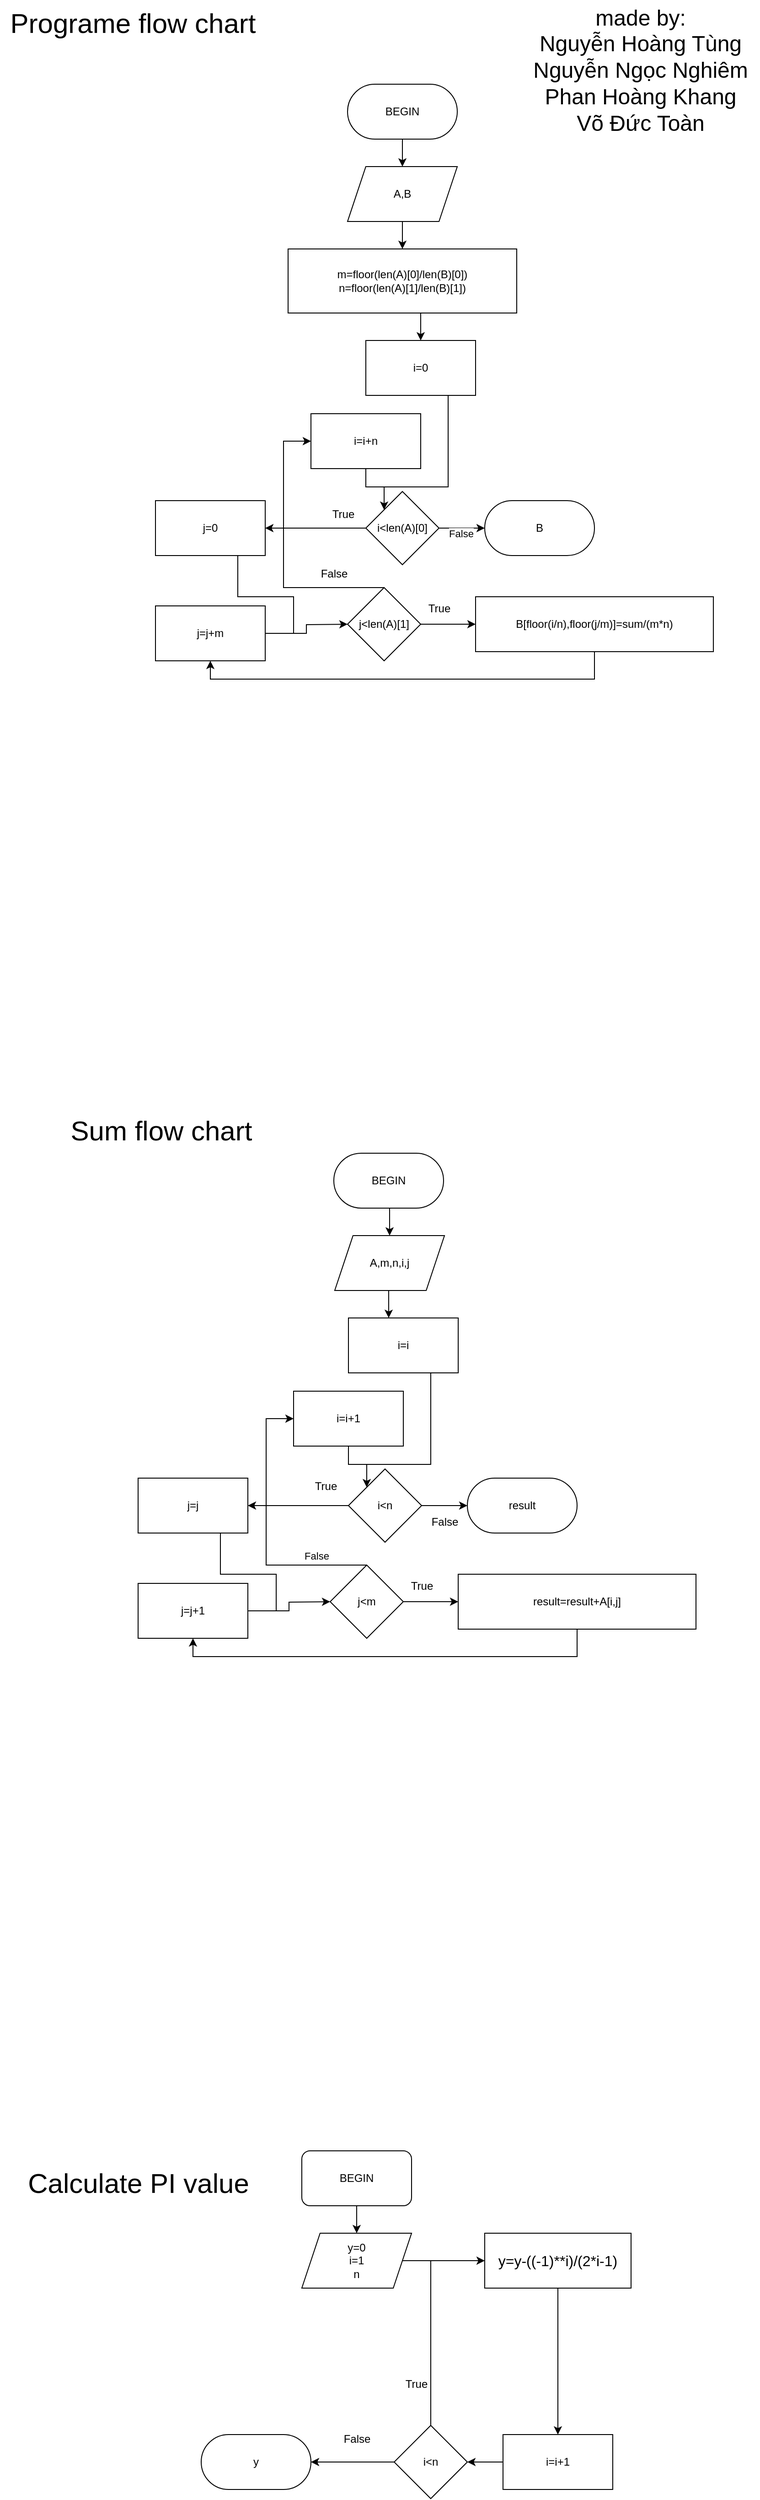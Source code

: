 <mxfile version="21.7.2" type="device">
  <diagram name="Page-1" id="qBQzWD1x75i8hMHINt3S">
    <mxGraphModel dx="838" dy="691" grid="1" gridSize="10" guides="1" tooltips="1" connect="1" arrows="1" fold="1" page="1" pageScale="1" pageWidth="827" pageHeight="1169" math="0" shadow="0">
      <root>
        <mxCell id="0" />
        <mxCell id="1" parent="0" />
        <mxCell id="w_To256RSpcdqDKEANcQ-33" style="edgeStyle=orthogonalEdgeStyle;rounded=0;orthogonalLoop=1;jettySize=auto;html=1;exitX=0.5;exitY=1;exitDx=0;exitDy=0;entryX=0.5;entryY=0;entryDx=0;entryDy=0;" parent="1" source="w_To256RSpcdqDKEANcQ-1" target="w_To256RSpcdqDKEANcQ-2" edge="1">
          <mxGeometry relative="1" as="geometry" />
        </mxCell>
        <mxCell id="w_To256RSpcdqDKEANcQ-1" value="BEGIN" style="rounded=1;whiteSpace=wrap;html=1;arcSize=50;" parent="1" vertex="1">
          <mxGeometry x="380" y="92" width="120" height="60" as="geometry" />
        </mxCell>
        <mxCell id="w_To256RSpcdqDKEANcQ-34" style="edgeStyle=orthogonalEdgeStyle;rounded=0;orthogonalLoop=1;jettySize=auto;html=1;exitX=0.5;exitY=1;exitDx=0;exitDy=0;entryX=0.5;entryY=0;entryDx=0;entryDy=0;" parent="1" source="w_To256RSpcdqDKEANcQ-2" target="w_To256RSpcdqDKEANcQ-3" edge="1">
          <mxGeometry relative="1" as="geometry" />
        </mxCell>
        <mxCell id="w_To256RSpcdqDKEANcQ-2" value="A,B" style="shape=parallelogram;perimeter=parallelogramPerimeter;whiteSpace=wrap;html=1;fixedSize=1;" parent="1" vertex="1">
          <mxGeometry x="380" y="182" width="120" height="60" as="geometry" />
        </mxCell>
        <mxCell id="w_To256RSpcdqDKEANcQ-29" style="edgeStyle=orthogonalEdgeStyle;rounded=0;orthogonalLoop=1;jettySize=auto;html=1;exitX=0.5;exitY=1;exitDx=0;exitDy=0;entryX=0.5;entryY=0;entryDx=0;entryDy=0;" parent="1" source="w_To256RSpcdqDKEANcQ-3" target="w_To256RSpcdqDKEANcQ-4" edge="1">
          <mxGeometry relative="1" as="geometry" />
        </mxCell>
        <mxCell id="w_To256RSpcdqDKEANcQ-3" value="m=floor(len(A)[0]/len(B)[0])&lt;br&gt;n=floor(len(A)[1]/len(B)[1])" style="rounded=0;whiteSpace=wrap;html=1;" parent="1" vertex="1">
          <mxGeometry x="315" y="272" width="250" height="70" as="geometry" />
        </mxCell>
        <mxCell id="w_To256RSpcdqDKEANcQ-4" value="i=0" style="rounded=0;whiteSpace=wrap;html=1;" parent="1" vertex="1">
          <mxGeometry x="400" y="372" width="120" height="60" as="geometry" />
        </mxCell>
        <mxCell id="w_To256RSpcdqDKEANcQ-31" style="edgeStyle=orthogonalEdgeStyle;rounded=0;orthogonalLoop=1;jettySize=auto;html=1;exitX=0.5;exitY=1;exitDx=0;exitDy=0;entryX=0;entryY=0;entryDx=0;entryDy=0;" parent="1" source="w_To256RSpcdqDKEANcQ-5" target="w_To256RSpcdqDKEANcQ-8" edge="1">
          <mxGeometry relative="1" as="geometry">
            <mxPoint x="500" y="532" as="targetPoint" />
          </mxGeometry>
        </mxCell>
        <mxCell id="w_To256RSpcdqDKEANcQ-5" value="i=i+n" style="rounded=0;whiteSpace=wrap;html=1;" parent="1" vertex="1">
          <mxGeometry x="340" y="452" width="120" height="60" as="geometry" />
        </mxCell>
        <mxCell id="w_To256RSpcdqDKEANcQ-20" value="" style="edgeStyle=orthogonalEdgeStyle;rounded=0;orthogonalLoop=1;jettySize=auto;html=1;" parent="1" source="w_To256RSpcdqDKEANcQ-6" edge="1">
          <mxGeometry relative="1" as="geometry">
            <mxPoint x="380" y="682" as="targetPoint" />
          </mxGeometry>
        </mxCell>
        <mxCell id="w_To256RSpcdqDKEANcQ-6" value="j=j+m" style="rounded=0;whiteSpace=wrap;html=1;" parent="1" vertex="1">
          <mxGeometry x="170" y="662" width="120" height="60" as="geometry" />
        </mxCell>
        <mxCell id="w_To256RSpcdqDKEANcQ-40" style="edgeStyle=orthogonalEdgeStyle;rounded=0;orthogonalLoop=1;jettySize=auto;html=1;exitX=0.75;exitY=1;exitDx=0;exitDy=0;endArrow=none;endFill=0;" parent="1" source="w_To256RSpcdqDKEANcQ-7" edge="1">
          <mxGeometry relative="1" as="geometry">
            <mxPoint x="320" y="692" as="targetPoint" />
            <Array as="points">
              <mxPoint x="260" y="652" />
              <mxPoint x="321" y="652" />
            </Array>
          </mxGeometry>
        </mxCell>
        <mxCell id="w_To256RSpcdqDKEANcQ-7" value="j=0" style="rounded=0;whiteSpace=wrap;html=1;" parent="1" vertex="1">
          <mxGeometry x="170" y="547" width="120" height="60" as="geometry" />
        </mxCell>
        <mxCell id="w_To256RSpcdqDKEANcQ-16" value="" style="edgeStyle=orthogonalEdgeStyle;rounded=0;orthogonalLoop=1;jettySize=auto;html=1;" parent="1" source="w_To256RSpcdqDKEANcQ-8" edge="1">
          <mxGeometry relative="1" as="geometry">
            <mxPoint x="290" y="577" as="targetPoint" />
          </mxGeometry>
        </mxCell>
        <mxCell id="w_To256RSpcdqDKEANcQ-8" value="i&amp;lt;len(A)[0]" style="rhombus;whiteSpace=wrap;html=1;" parent="1" vertex="1">
          <mxGeometry x="400" y="537" width="80" height="80" as="geometry" />
        </mxCell>
        <mxCell id="w_To256RSpcdqDKEANcQ-25" style="edgeStyle=orthogonalEdgeStyle;rounded=0;orthogonalLoop=1;jettySize=auto;html=1;entryX=0;entryY=0.5;entryDx=0;entryDy=0;" parent="1" source="w_To256RSpcdqDKEANcQ-11" target="w_To256RSpcdqDKEANcQ-21" edge="1">
          <mxGeometry relative="1" as="geometry" />
        </mxCell>
        <mxCell id="w_To256RSpcdqDKEANcQ-28" style="edgeStyle=orthogonalEdgeStyle;rounded=0;orthogonalLoop=1;jettySize=auto;html=1;exitX=0.5;exitY=0;exitDx=0;exitDy=0;" parent="1" source="w_To256RSpcdqDKEANcQ-11" edge="1">
          <mxGeometry relative="1" as="geometry">
            <mxPoint x="340" y="482" as="targetPoint" />
            <Array as="points">
              <mxPoint x="310" y="642" />
            </Array>
          </mxGeometry>
        </mxCell>
        <mxCell id="w_To256RSpcdqDKEANcQ-11" value="j&amp;lt;len(A)[1]" style="rhombus;whiteSpace=wrap;html=1;" parent="1" vertex="1">
          <mxGeometry x="380" y="642" width="80" height="80" as="geometry" />
        </mxCell>
        <mxCell id="w_To256RSpcdqDKEANcQ-12" value="B" style="rounded=1;whiteSpace=wrap;html=1;arcSize=50;" parent="1" vertex="1">
          <mxGeometry x="530" y="547" width="120" height="60" as="geometry" />
        </mxCell>
        <mxCell id="w_To256RSpcdqDKEANcQ-13" value="" style="endArrow=classic;html=1;rounded=0;exitX=1;exitY=0.5;exitDx=0;exitDy=0;entryX=0;entryY=0.5;entryDx=0;entryDy=0;" parent="1" source="w_To256RSpcdqDKEANcQ-8" target="w_To256RSpcdqDKEANcQ-12" edge="1">
          <mxGeometry width="50" height="50" relative="1" as="geometry">
            <mxPoint x="440" y="372" as="sourcePoint" />
            <mxPoint x="490" y="322" as="targetPoint" />
            <Array as="points" />
          </mxGeometry>
        </mxCell>
        <mxCell id="w_To256RSpcdqDKEANcQ-14" value="False" style="edgeLabel;html=1;align=center;verticalAlign=middle;resizable=0;points=[];" parent="w_To256RSpcdqDKEANcQ-13" vertex="1" connectable="0">
          <mxGeometry x="-0.04" y="-6" relative="1" as="geometry">
            <mxPoint as="offset" />
          </mxGeometry>
        </mxCell>
        <mxCell id="w_To256RSpcdqDKEANcQ-23" style="edgeStyle=orthogonalEdgeStyle;rounded=0;orthogonalLoop=1;jettySize=auto;html=1;exitX=0.5;exitY=1;exitDx=0;exitDy=0;entryX=0.5;entryY=1;entryDx=0;entryDy=0;" parent="1" source="w_To256RSpcdqDKEANcQ-21" target="w_To256RSpcdqDKEANcQ-6" edge="1">
          <mxGeometry relative="1" as="geometry">
            <mxPoint x="220" y="782" as="targetPoint" />
          </mxGeometry>
        </mxCell>
        <mxCell id="w_To256RSpcdqDKEANcQ-21" value="B[floor(i/n),floor(j/m)]=sum/(m*n)" style="whiteSpace=wrap;html=1;" parent="1" vertex="1">
          <mxGeometry x="520" y="652" width="260" height="60" as="geometry" />
        </mxCell>
        <mxCell id="w_To256RSpcdqDKEANcQ-26" value="True" style="text;html=1;align=center;verticalAlign=middle;resizable=0;points=[];autosize=1;strokeColor=none;fillColor=none;" parent="1" vertex="1">
          <mxGeometry x="455" y="650" width="50" height="30" as="geometry" />
        </mxCell>
        <mxCell id="w_To256RSpcdqDKEANcQ-32" value="True" style="text;html=1;align=center;verticalAlign=middle;resizable=0;points=[];autosize=1;strokeColor=none;fillColor=none;" parent="1" vertex="1">
          <mxGeometry x="350" y="547" width="50" height="30" as="geometry" />
        </mxCell>
        <mxCell id="w_To256RSpcdqDKEANcQ-38" value="" style="endArrow=none;html=1;rounded=0;entryX=0.75;entryY=1;entryDx=0;entryDy=0;" parent="1" target="w_To256RSpcdqDKEANcQ-4" edge="1">
          <mxGeometry width="50" height="50" relative="1" as="geometry">
            <mxPoint x="420" y="532" as="sourcePoint" />
            <mxPoint x="530" y="462" as="targetPoint" />
            <Array as="points">
              <mxPoint x="490" y="532" />
            </Array>
          </mxGeometry>
        </mxCell>
        <mxCell id="w_To256RSpcdqDKEANcQ-44" style="edgeStyle=orthogonalEdgeStyle;rounded=0;orthogonalLoop=1;jettySize=auto;html=1;exitX=0.5;exitY=1;exitDx=0;exitDy=0;entryX=0.5;entryY=0;entryDx=0;entryDy=0;" parent="1" source="w_To256RSpcdqDKEANcQ-45" target="w_To256RSpcdqDKEANcQ-47" edge="1">
          <mxGeometry relative="1" as="geometry" />
        </mxCell>
        <mxCell id="w_To256RSpcdqDKEANcQ-45" value="BEGIN" style="rounded=1;whiteSpace=wrap;html=1;arcSize=50;" parent="1" vertex="1">
          <mxGeometry x="365" y="1260" width="120" height="60" as="geometry" />
        </mxCell>
        <mxCell id="w_To256RSpcdqDKEANcQ-46" style="edgeStyle=orthogonalEdgeStyle;rounded=0;orthogonalLoop=1;jettySize=auto;html=1;exitX=0.5;exitY=1;exitDx=0;exitDy=0;entryX=0.5;entryY=0;entryDx=0;entryDy=0;" parent="1" source="w_To256RSpcdqDKEANcQ-47" edge="1">
          <mxGeometry relative="1" as="geometry">
            <mxPoint x="425" y="1440" as="targetPoint" />
          </mxGeometry>
        </mxCell>
        <mxCell id="w_To256RSpcdqDKEANcQ-47" value="A,m,n,i,j" style="shape=parallelogram;perimeter=parallelogramPerimeter;whiteSpace=wrap;html=1;fixedSize=1;" parent="1" vertex="1">
          <mxGeometry x="366" y="1350" width="120" height="60" as="geometry" />
        </mxCell>
        <mxCell id="w_To256RSpcdqDKEANcQ-50" value="i=i" style="rounded=0;whiteSpace=wrap;html=1;" parent="1" vertex="1">
          <mxGeometry x="381" y="1440" width="120" height="60" as="geometry" />
        </mxCell>
        <mxCell id="w_To256RSpcdqDKEANcQ-51" style="edgeStyle=orthogonalEdgeStyle;rounded=0;orthogonalLoop=1;jettySize=auto;html=1;exitX=0.5;exitY=1;exitDx=0;exitDy=0;entryX=0;entryY=0;entryDx=0;entryDy=0;" parent="1" source="w_To256RSpcdqDKEANcQ-52" target="w_To256RSpcdqDKEANcQ-58" edge="1">
          <mxGeometry relative="1" as="geometry">
            <mxPoint x="481" y="1600" as="targetPoint" />
          </mxGeometry>
        </mxCell>
        <mxCell id="w_To256RSpcdqDKEANcQ-52" value="i=i+1" style="rounded=0;whiteSpace=wrap;html=1;" parent="1" vertex="1">
          <mxGeometry x="321" y="1520" width="120" height="60" as="geometry" />
        </mxCell>
        <mxCell id="w_To256RSpcdqDKEANcQ-53" value="" style="edgeStyle=orthogonalEdgeStyle;rounded=0;orthogonalLoop=1;jettySize=auto;html=1;" parent="1" source="w_To256RSpcdqDKEANcQ-54" edge="1">
          <mxGeometry relative="1" as="geometry">
            <mxPoint x="361" y="1750" as="targetPoint" />
          </mxGeometry>
        </mxCell>
        <mxCell id="w_To256RSpcdqDKEANcQ-54" value="j=j+1" style="rounded=0;whiteSpace=wrap;html=1;" parent="1" vertex="1">
          <mxGeometry x="151" y="1730" width="120" height="60" as="geometry" />
        </mxCell>
        <mxCell id="w_To256RSpcdqDKEANcQ-55" style="edgeStyle=orthogonalEdgeStyle;rounded=0;orthogonalLoop=1;jettySize=auto;html=1;exitX=0.75;exitY=1;exitDx=0;exitDy=0;endArrow=none;endFill=0;" parent="1" source="w_To256RSpcdqDKEANcQ-56" edge="1">
          <mxGeometry relative="1" as="geometry">
            <mxPoint x="301" y="1760" as="targetPoint" />
            <Array as="points">
              <mxPoint x="241" y="1720" />
              <mxPoint x="302" y="1720" />
            </Array>
          </mxGeometry>
        </mxCell>
        <mxCell id="w_To256RSpcdqDKEANcQ-56" value="j=j" style="rounded=0;whiteSpace=wrap;html=1;" parent="1" vertex="1">
          <mxGeometry x="151" y="1615" width="120" height="60" as="geometry" />
        </mxCell>
        <mxCell id="w_To256RSpcdqDKEANcQ-57" value="" style="edgeStyle=orthogonalEdgeStyle;rounded=0;orthogonalLoop=1;jettySize=auto;html=1;" parent="1" source="w_To256RSpcdqDKEANcQ-58" edge="1">
          <mxGeometry relative="1" as="geometry">
            <mxPoint x="271" y="1645" as="targetPoint" />
          </mxGeometry>
        </mxCell>
        <mxCell id="w_To256RSpcdqDKEANcQ-74" value="" style="edgeStyle=orthogonalEdgeStyle;rounded=0;orthogonalLoop=1;jettySize=auto;html=1;" parent="1" source="w_To256RSpcdqDKEANcQ-58" target="w_To256RSpcdqDKEANcQ-62" edge="1">
          <mxGeometry relative="1" as="geometry" />
        </mxCell>
        <mxCell id="w_To256RSpcdqDKEANcQ-58" value="i&amp;lt;n" style="rhombus;whiteSpace=wrap;html=1;" parent="1" vertex="1">
          <mxGeometry x="381" y="1605" width="80" height="80" as="geometry" />
        </mxCell>
        <mxCell id="w_To256RSpcdqDKEANcQ-59" style="edgeStyle=orthogonalEdgeStyle;rounded=0;orthogonalLoop=1;jettySize=auto;html=1;entryX=0;entryY=0.5;entryDx=0;entryDy=0;" parent="1" source="w_To256RSpcdqDKEANcQ-61" target="w_To256RSpcdqDKEANcQ-66" edge="1">
          <mxGeometry relative="1" as="geometry" />
        </mxCell>
        <mxCell id="w_To256RSpcdqDKEANcQ-60" style="edgeStyle=orthogonalEdgeStyle;rounded=0;orthogonalLoop=1;jettySize=auto;html=1;exitX=0.5;exitY=0;exitDx=0;exitDy=0;" parent="1" source="w_To256RSpcdqDKEANcQ-61" edge="1">
          <mxGeometry relative="1" as="geometry">
            <mxPoint x="321" y="1550" as="targetPoint" />
            <Array as="points">
              <mxPoint x="291" y="1710" />
            </Array>
          </mxGeometry>
        </mxCell>
        <mxCell id="w_To256RSpcdqDKEANcQ-61" value="j&amp;lt;m" style="rhombus;whiteSpace=wrap;html=1;" parent="1" vertex="1">
          <mxGeometry x="361" y="1710" width="80" height="80" as="geometry" />
        </mxCell>
        <mxCell id="w_To256RSpcdqDKEANcQ-62" value="result" style="rounded=1;whiteSpace=wrap;html=1;arcSize=50;" parent="1" vertex="1">
          <mxGeometry x="511" y="1615" width="120" height="60" as="geometry" />
        </mxCell>
        <mxCell id="w_To256RSpcdqDKEANcQ-65" style="edgeStyle=orthogonalEdgeStyle;rounded=0;orthogonalLoop=1;jettySize=auto;html=1;exitX=0.5;exitY=1;exitDx=0;exitDy=0;entryX=0.5;entryY=1;entryDx=0;entryDy=0;" parent="1" source="w_To256RSpcdqDKEANcQ-66" target="w_To256RSpcdqDKEANcQ-54" edge="1">
          <mxGeometry relative="1" as="geometry">
            <mxPoint x="201" y="1850" as="targetPoint" />
          </mxGeometry>
        </mxCell>
        <mxCell id="w_To256RSpcdqDKEANcQ-66" value="result=result+A[i,j]" style="whiteSpace=wrap;html=1;" parent="1" vertex="1">
          <mxGeometry x="501" y="1720" width="260" height="60" as="geometry" />
        </mxCell>
        <mxCell id="w_To256RSpcdqDKEANcQ-67" value="True" style="text;html=1;align=center;verticalAlign=middle;resizable=0;points=[];autosize=1;strokeColor=none;fillColor=none;" parent="1" vertex="1">
          <mxGeometry x="436" y="1718" width="50" height="30" as="geometry" />
        </mxCell>
        <mxCell id="w_To256RSpcdqDKEANcQ-68" value="True" style="text;html=1;align=center;verticalAlign=middle;resizable=0;points=[];autosize=1;strokeColor=none;fillColor=none;" parent="1" vertex="1">
          <mxGeometry x="331" y="1609" width="50" height="30" as="geometry" />
        </mxCell>
        <mxCell id="w_To256RSpcdqDKEANcQ-69" value="" style="endArrow=none;html=1;rounded=0;entryX=0.75;entryY=1;entryDx=0;entryDy=0;" parent="1" target="w_To256RSpcdqDKEANcQ-50" edge="1">
          <mxGeometry width="50" height="50" relative="1" as="geometry">
            <mxPoint x="401" y="1600" as="sourcePoint" />
            <mxPoint x="511" y="1530" as="targetPoint" />
            <Array as="points">
              <mxPoint x="471" y="1600" />
            </Array>
          </mxGeometry>
        </mxCell>
        <mxCell id="w_To256RSpcdqDKEANcQ-70" value="False" style="text;html=1;align=center;verticalAlign=middle;resizable=0;points=[];autosize=1;strokeColor=none;fillColor=none;" parent="1" vertex="1">
          <mxGeometry x="340" y="612" width="50" height="30" as="geometry" />
        </mxCell>
        <mxCell id="w_To256RSpcdqDKEANcQ-73" value="False" style="edgeLabel;html=1;align=center;verticalAlign=middle;resizable=0;points=[];" parent="1" vertex="1" connectable="0">
          <mxGeometry x="346" y="1700" as="geometry" />
        </mxCell>
        <mxCell id="w_To256RSpcdqDKEANcQ-75" value="False" style="text;html=1;align=center;verticalAlign=middle;resizable=0;points=[];autosize=1;strokeColor=none;fillColor=none;" parent="1" vertex="1">
          <mxGeometry x="461" y="1648" width="50" height="30" as="geometry" />
        </mxCell>
        <mxCell id="w_To256RSpcdqDKEANcQ-76" value="Sum flow chart" style="text;html=1;align=center;verticalAlign=middle;resizable=0;points=[];autosize=1;strokeColor=none;fillColor=none;fontSize=30;" parent="1" vertex="1">
          <mxGeometry x="66" y="1210" width="220" height="50" as="geometry" />
        </mxCell>
        <mxCell id="w_To256RSpcdqDKEANcQ-77" value="Programe flow chart" style="text;html=1;align=center;verticalAlign=middle;resizable=0;points=[];autosize=1;strokeColor=none;fillColor=none;fontSize=30;" parent="1" vertex="1">
          <mxGeometry width="290" height="50" as="geometry" />
        </mxCell>
        <mxCell id="w_To256RSpcdqDKEANcQ-104" value="made by:&lt;br style=&quot;font-size: 24px;&quot;&gt;Nguyễn Hoàng Tùng&lt;br style=&quot;font-size: 24px;&quot;&gt;Nguyễn Ngọc Nghiêm&lt;br style=&quot;font-size: 24px;&quot;&gt;Phan Hoàng Khang&lt;br style=&quot;font-size: 24px;&quot;&gt;Võ Đức Toàn" style="text;html=1;align=center;verticalAlign=middle;resizable=0;points=[];autosize=1;strokeColor=none;fillColor=none;fontSize=24;" parent="1" vertex="1">
          <mxGeometry x="570" y="2" width="260" height="150" as="geometry" />
        </mxCell>
        <mxCell id="w_To256RSpcdqDKEANcQ-109" style="edgeStyle=orthogonalEdgeStyle;rounded=0;orthogonalLoop=1;jettySize=auto;html=1;exitX=0.5;exitY=1;exitDx=0;exitDy=0;entryX=0.5;entryY=0;entryDx=0;entryDy=0;" parent="1" source="w_To256RSpcdqDKEANcQ-107" target="w_To256RSpcdqDKEANcQ-108" edge="1">
          <mxGeometry relative="1" as="geometry" />
        </mxCell>
        <mxCell id="w_To256RSpcdqDKEANcQ-107" value="BEGIN" style="rounded=1;whiteSpace=wrap;html=1;" parent="1" vertex="1">
          <mxGeometry x="330" y="2350" width="120" height="60" as="geometry" />
        </mxCell>
        <mxCell id="w_To256RSpcdqDKEANcQ-111" value="" style="edgeStyle=orthogonalEdgeStyle;rounded=0;orthogonalLoop=1;jettySize=auto;html=1;" parent="1" source="w_To256RSpcdqDKEANcQ-108" target="w_To256RSpcdqDKEANcQ-110" edge="1">
          <mxGeometry relative="1" as="geometry" />
        </mxCell>
        <mxCell id="w_To256RSpcdqDKEANcQ-108" value="y=0&lt;br&gt;i=1&lt;br&gt;n" style="shape=parallelogram;perimeter=parallelogramPerimeter;whiteSpace=wrap;html=1;fixedSize=1;" parent="1" vertex="1">
          <mxGeometry x="330" y="2440" width="120" height="60" as="geometry" />
        </mxCell>
        <mxCell id="w_To256RSpcdqDKEANcQ-114" value="" style="edgeStyle=orthogonalEdgeStyle;rounded=0;orthogonalLoop=1;jettySize=auto;html=1;" parent="1" source="w_To256RSpcdqDKEANcQ-110" target="w_To256RSpcdqDKEANcQ-113" edge="1">
          <mxGeometry relative="1" as="geometry" />
        </mxCell>
        <mxCell id="w_To256RSpcdqDKEANcQ-110" value="&lt;p style=&quot;margin: 0cm; font-size: medium; font-family: Calibri, sans-serif; text-align: start;&quot; class=&quot;MsoNormal&quot;&gt;y=y-((-1)**i)/(2*i-1)&lt;/p&gt;" style="whiteSpace=wrap;html=1;" parent="1" vertex="1">
          <mxGeometry x="530" y="2440" width="160" height="60" as="geometry" />
        </mxCell>
        <mxCell id="w_To256RSpcdqDKEANcQ-116" value="" style="edgeStyle=orthogonalEdgeStyle;rounded=0;orthogonalLoop=1;jettySize=auto;html=1;" parent="1" source="w_To256RSpcdqDKEANcQ-113" target="w_To256RSpcdqDKEANcQ-115" edge="1">
          <mxGeometry relative="1" as="geometry" />
        </mxCell>
        <mxCell id="w_To256RSpcdqDKEANcQ-113" value="i=i+1" style="whiteSpace=wrap;html=1;" parent="1" vertex="1">
          <mxGeometry x="550" y="2660" width="120" height="60" as="geometry" />
        </mxCell>
        <mxCell id="w_To256RSpcdqDKEANcQ-121" style="edgeStyle=orthogonalEdgeStyle;rounded=0;orthogonalLoop=1;jettySize=auto;html=1;exitX=0.5;exitY=0;exitDx=0;exitDy=0;endArrow=none;endFill=0;" parent="1" source="w_To256RSpcdqDKEANcQ-115" edge="1">
          <mxGeometry relative="1" as="geometry">
            <mxPoint x="471" y="2470" as="targetPoint" />
          </mxGeometry>
        </mxCell>
        <mxCell id="w_To256RSpcdqDKEANcQ-124" value="" style="edgeStyle=orthogonalEdgeStyle;rounded=0;orthogonalLoop=1;jettySize=auto;html=1;" parent="1" source="w_To256RSpcdqDKEANcQ-115" target="w_To256RSpcdqDKEANcQ-123" edge="1">
          <mxGeometry relative="1" as="geometry" />
        </mxCell>
        <mxCell id="w_To256RSpcdqDKEANcQ-115" value="i&amp;lt;n" style="rhombus;whiteSpace=wrap;html=1;" parent="1" vertex="1">
          <mxGeometry x="431" y="2650" width="80" height="80" as="geometry" />
        </mxCell>
        <mxCell id="w_To256RSpcdqDKEANcQ-122" value="True" style="text;html=1;align=center;verticalAlign=middle;resizable=0;points=[];autosize=1;strokeColor=none;fillColor=none;" parent="1" vertex="1">
          <mxGeometry x="430" y="2590" width="50" height="30" as="geometry" />
        </mxCell>
        <mxCell id="w_To256RSpcdqDKEANcQ-123" value="y" style="rounded=1;whiteSpace=wrap;html=1;arcSize=50;" parent="1" vertex="1">
          <mxGeometry x="220" y="2660" width="120" height="60" as="geometry" />
        </mxCell>
        <mxCell id="w_To256RSpcdqDKEANcQ-126" value="False" style="text;html=1;align=center;verticalAlign=middle;resizable=0;points=[];autosize=1;strokeColor=none;fillColor=none;" parent="1" vertex="1">
          <mxGeometry x="365" y="2650" width="50" height="30" as="geometry" />
        </mxCell>
        <mxCell id="w_To256RSpcdqDKEANcQ-127" value="Calculate PI value" style="text;html=1;align=center;verticalAlign=middle;resizable=0;points=[];autosize=1;strokeColor=none;fillColor=none;fontSize=30;" parent="1" vertex="1">
          <mxGeometry x="16" y="2360" width="270" height="50" as="geometry" />
        </mxCell>
      </root>
    </mxGraphModel>
  </diagram>
</mxfile>
